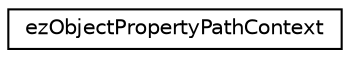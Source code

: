 digraph "Graphical Class Hierarchy"
{
 // LATEX_PDF_SIZE
  edge [fontname="Helvetica",fontsize="10",labelfontname="Helvetica",labelfontsize="10"];
  node [fontname="Helvetica",fontsize="10",shape=record];
  rankdir="LR";
  Node0 [label="ezObjectPropertyPathContext",height=0.2,width=0.4,color="black", fillcolor="white", style="filled",URL="$d7/dc1/structez_object_property_path_context.htm",tooltip=" "];
}

